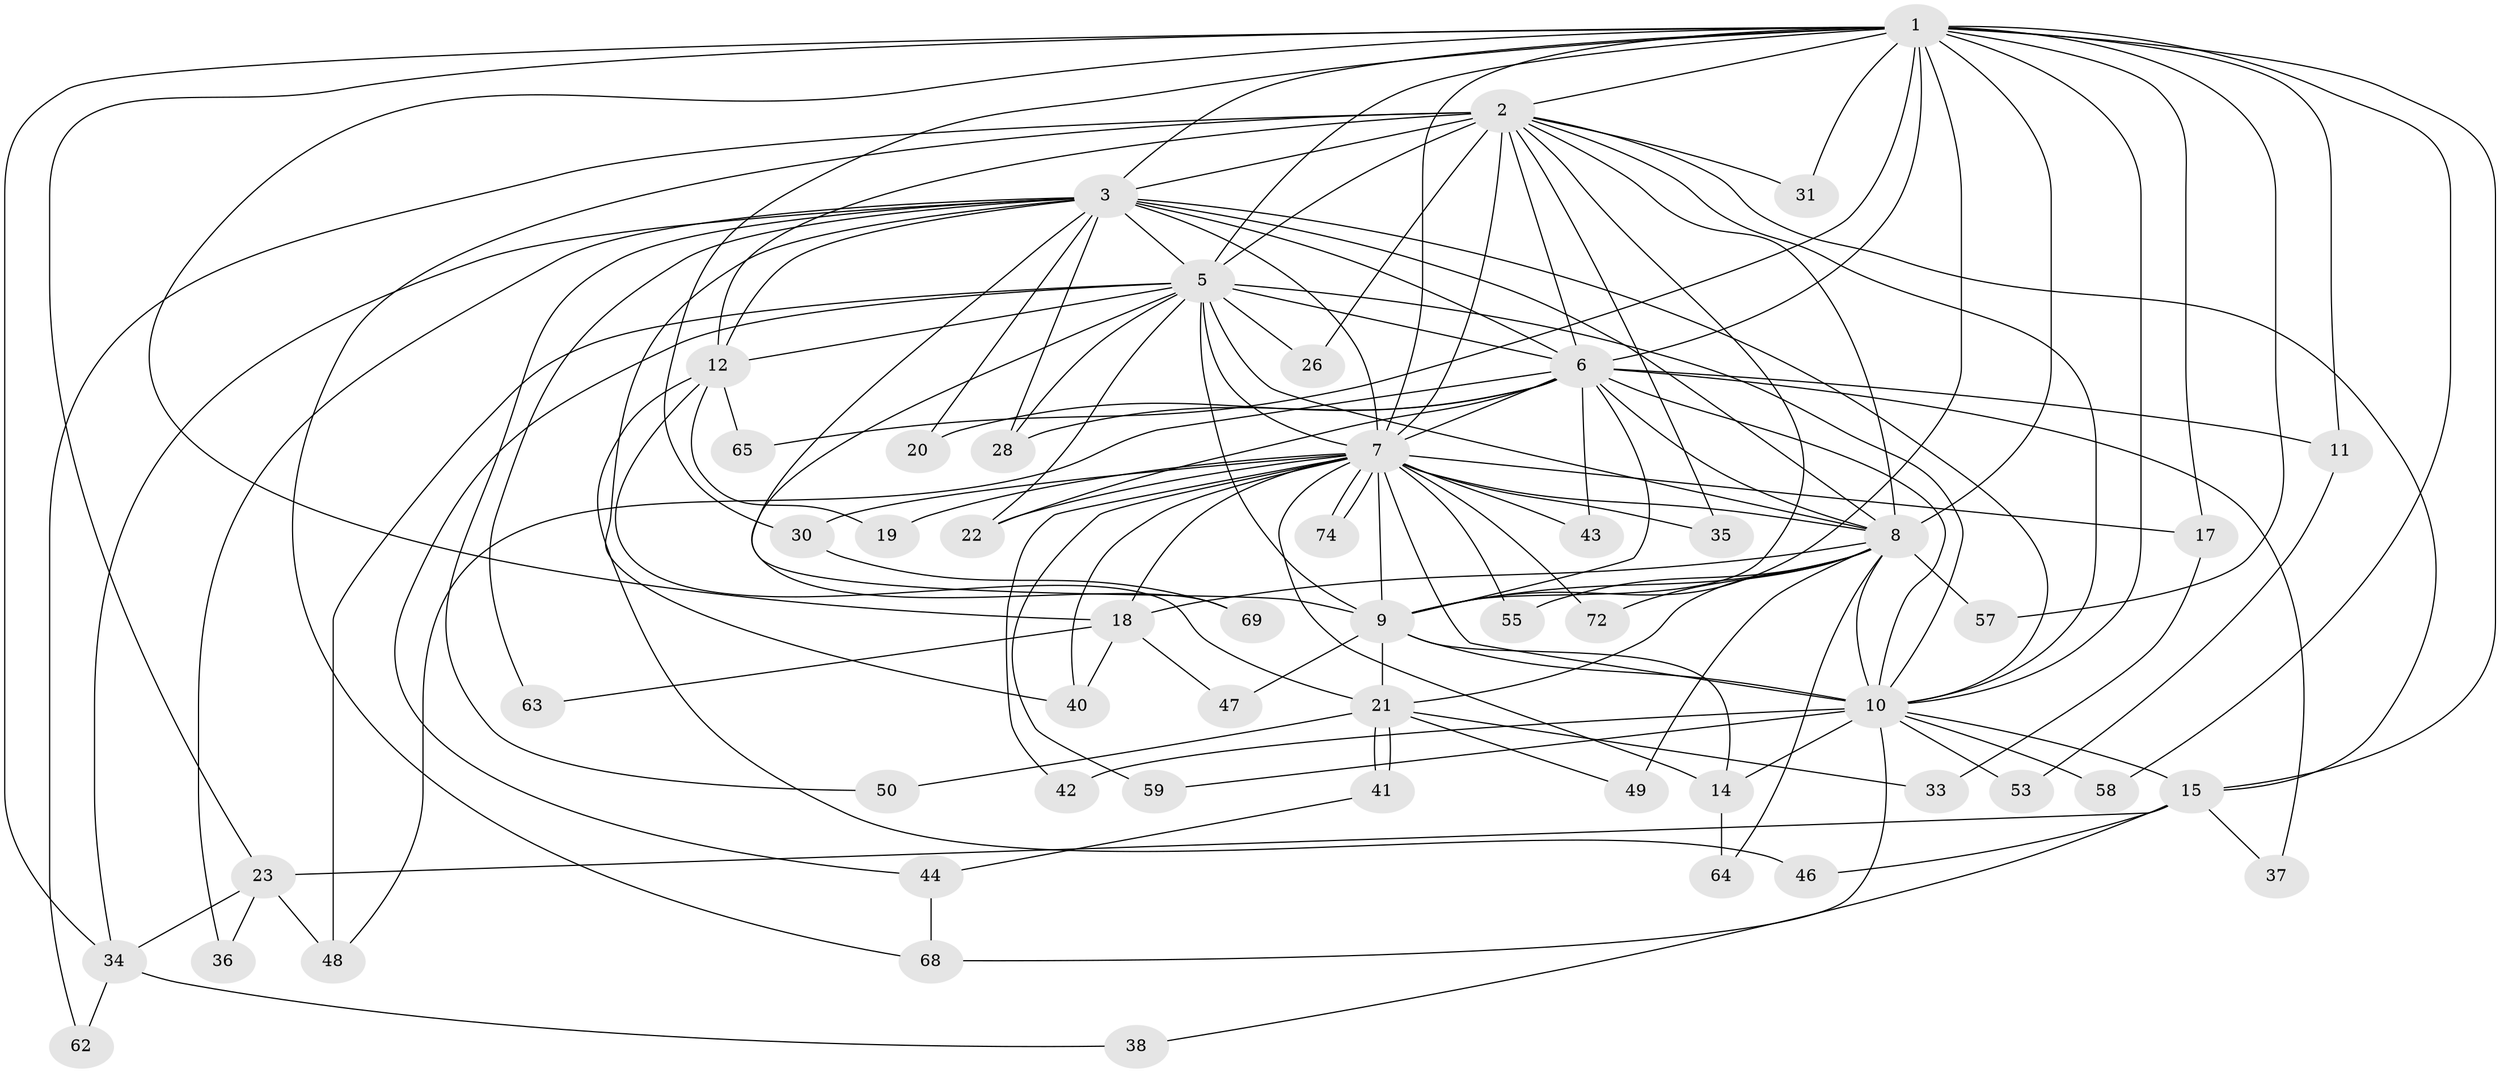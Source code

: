 // original degree distribution, {14: 0.013157894736842105, 18: 0.02631578947368421, 20: 0.02631578947368421, 16: 0.02631578947368421, 26: 0.013157894736842105, 13: 0.013157894736842105, 17: 0.013157894736842105, 4: 0.05263157894736842, 7: 0.013157894736842105, 2: 0.5526315789473685, 6: 0.013157894736842105, 3: 0.19736842105263158, 5: 0.02631578947368421, 8: 0.013157894736842105}
// Generated by graph-tools (version 1.1) at 2025/11/02/27/25 16:11:02]
// undirected, 53 vertices, 135 edges
graph export_dot {
graph [start="1"]
  node [color=gray90,style=filled];
  1 [super="+4"];
  2 [super="+39"];
  3 [super="+13"];
  5 [super="+16"];
  6 [super="+54"];
  7 [super="+61"];
  8 [super="+66"];
  9 [super="+24"];
  10 [super="+73"];
  11 [super="+56"];
  12 [super="+70"];
  14 [super="+75"];
  15 [super="+29"];
  17 [super="+32"];
  18 [super="+27"];
  19;
  20;
  21 [super="+67"];
  22 [super="+25"];
  23 [super="+45"];
  26;
  28 [super="+76"];
  30;
  31;
  33;
  34 [super="+51"];
  35;
  36;
  37;
  38;
  40 [super="+52"];
  41;
  42;
  43;
  44 [super="+71"];
  46;
  47;
  48 [super="+60"];
  49;
  50;
  53;
  55;
  57;
  58;
  59;
  62;
  63;
  64;
  65;
  68;
  69;
  72;
  74;
  1 -- 2 [weight=2];
  1 -- 3 [weight=2];
  1 -- 5 [weight=2];
  1 -- 6 [weight=3];
  1 -- 7 [weight=2];
  1 -- 8 [weight=2];
  1 -- 9 [weight=3];
  1 -- 10 [weight=2];
  1 -- 17 [weight=2];
  1 -- 18;
  1 -- 57;
  1 -- 65;
  1 -- 11 [weight=2];
  1 -- 15;
  1 -- 23 [weight=2];
  1 -- 30;
  1 -- 31;
  1 -- 58;
  1 -- 34;
  2 -- 3 [weight=2];
  2 -- 5 [weight=2];
  2 -- 6;
  2 -- 7;
  2 -- 8;
  2 -- 9;
  2 -- 10;
  2 -- 12;
  2 -- 26;
  2 -- 31;
  2 -- 35;
  2 -- 62;
  2 -- 68;
  2 -- 15;
  3 -- 5;
  3 -- 6;
  3 -- 7;
  3 -- 8;
  3 -- 9;
  3 -- 10;
  3 -- 20;
  3 -- 34;
  3 -- 36;
  3 -- 50;
  3 -- 63;
  3 -- 12;
  3 -- 40;
  3 -- 28;
  5 -- 6;
  5 -- 7;
  5 -- 8;
  5 -- 9;
  5 -- 10;
  5 -- 12;
  5 -- 26;
  5 -- 44;
  5 -- 48;
  5 -- 69;
  5 -- 28;
  5 -- 22;
  6 -- 7;
  6 -- 8;
  6 -- 9;
  6 -- 10;
  6 -- 11;
  6 -- 20;
  6 -- 22;
  6 -- 28;
  6 -- 37;
  6 -- 43;
  6 -- 48;
  7 -- 8 [weight=2];
  7 -- 9;
  7 -- 10 [weight=2];
  7 -- 14;
  7 -- 18;
  7 -- 19;
  7 -- 22;
  7 -- 30;
  7 -- 35;
  7 -- 40;
  7 -- 42;
  7 -- 43;
  7 -- 55;
  7 -- 59;
  7 -- 72;
  7 -- 74;
  7 -- 74;
  7 -- 17;
  8 -- 9;
  8 -- 10;
  8 -- 21;
  8 -- 49 [weight=2];
  8 -- 55;
  8 -- 57;
  8 -- 64;
  8 -- 72;
  8 -- 18;
  9 -- 10;
  9 -- 14;
  9 -- 21;
  9 -- 47;
  10 -- 15;
  10 -- 42;
  10 -- 53;
  10 -- 58;
  10 -- 59;
  10 -- 68;
  10 -- 14;
  11 -- 53;
  12 -- 19;
  12 -- 46;
  12 -- 65;
  12 -- 21;
  14 -- 64;
  15 -- 23;
  15 -- 38;
  15 -- 46;
  15 -- 37;
  17 -- 33;
  18 -- 40;
  18 -- 63;
  18 -- 47;
  21 -- 33;
  21 -- 41;
  21 -- 41;
  21 -- 49;
  21 -- 50;
  23 -- 34;
  23 -- 36;
  23 -- 48;
  30 -- 69;
  34 -- 38;
  34 -- 62;
  41 -- 44;
  44 -- 68;
}

